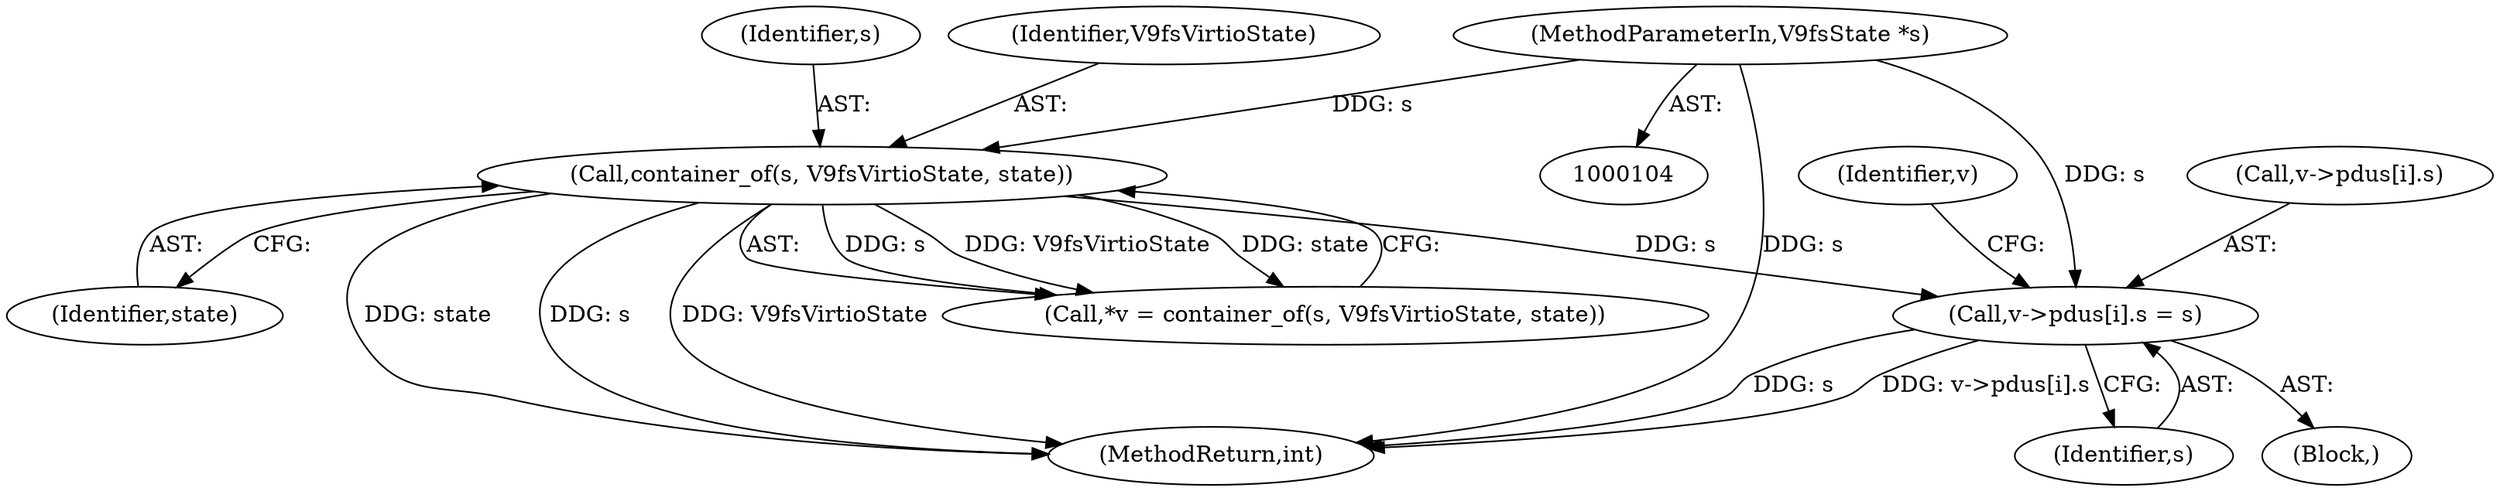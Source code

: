 digraph "0_qemu_4774718e5c194026ba5ee7a28d9be49be3080e42@array" {
"1000158" [label="(Call,v->pdus[i].s = s)"];
"1000111" [label="(Call,container_of(s, V9fsVirtioState, state))"];
"1000105" [label="(MethodParameterIn,V9fsState *s)"];
"1000166" [label="(Identifier,s)"];
"1000111" [label="(Call,container_of(s, V9fsVirtioState, state))"];
"1000109" [label="(Call,*v = container_of(s, V9fsVirtioState, state))"];
"1000171" [label="(Identifier,v)"];
"1000159" [label="(Call,v->pdus[i].s)"];
"1000145" [label="(Block,)"];
"1000114" [label="(Identifier,state)"];
"1000112" [label="(Identifier,s)"];
"1000105" [label="(MethodParameterIn,V9fsState *s)"];
"1000113" [label="(Identifier,V9fsVirtioState)"];
"1000415" [label="(MethodReturn,int)"];
"1000158" [label="(Call,v->pdus[i].s = s)"];
"1000158" -> "1000145"  [label="AST: "];
"1000158" -> "1000166"  [label="CFG: "];
"1000159" -> "1000158"  [label="AST: "];
"1000166" -> "1000158"  [label="AST: "];
"1000171" -> "1000158"  [label="CFG: "];
"1000158" -> "1000415"  [label="DDG: v->pdus[i].s"];
"1000158" -> "1000415"  [label="DDG: s"];
"1000111" -> "1000158"  [label="DDG: s"];
"1000105" -> "1000158"  [label="DDG: s"];
"1000111" -> "1000109"  [label="AST: "];
"1000111" -> "1000114"  [label="CFG: "];
"1000112" -> "1000111"  [label="AST: "];
"1000113" -> "1000111"  [label="AST: "];
"1000114" -> "1000111"  [label="AST: "];
"1000109" -> "1000111"  [label="CFG: "];
"1000111" -> "1000415"  [label="DDG: state"];
"1000111" -> "1000415"  [label="DDG: s"];
"1000111" -> "1000415"  [label="DDG: V9fsVirtioState"];
"1000111" -> "1000109"  [label="DDG: s"];
"1000111" -> "1000109"  [label="DDG: V9fsVirtioState"];
"1000111" -> "1000109"  [label="DDG: state"];
"1000105" -> "1000111"  [label="DDG: s"];
"1000105" -> "1000104"  [label="AST: "];
"1000105" -> "1000415"  [label="DDG: s"];
}
